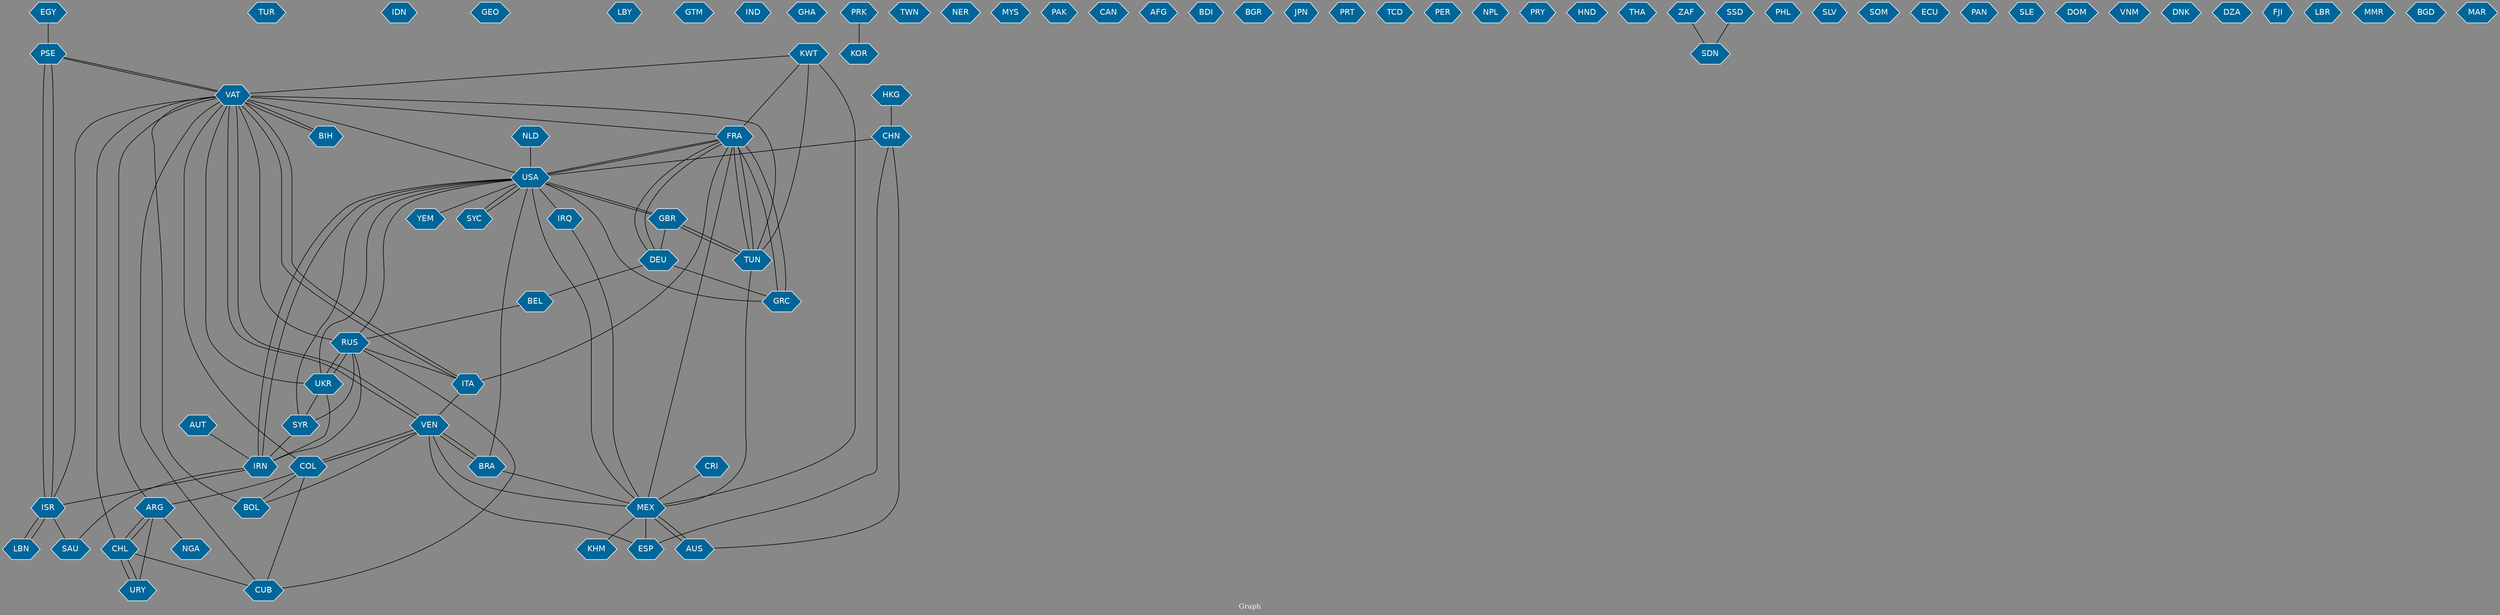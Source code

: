 // Countries together in item graph
graph {
	graph [bgcolor="#888888" fontcolor=white fontsize=12 label="Graph" outputorder=edgesfirst overlap=prism]
	node [color=white fillcolor="#006699" fontcolor=white fontname=Helvetica shape=hexagon style=filled]
	edge [arrowhead=open color=black fontcolor=white fontname=Courier fontsize=12]
		EGY [label=EGY]
		TUR [label=TUR]
		NLD [label=NLD]
		USA [label=USA]
		FRA [label=FRA]
		ITA [label=ITA]
		CHL [label=CHL]
		ESP [label=ESP]
		VEN [label=VEN]
		VAT [label=VAT]
		TUN [label=TUN]
		IRQ [label=IRQ]
		PSE [label=PSE]
		CUB [label=CUB]
		UKR [label=UKR]
		RUS [label=RUS]
		COL [label=COL]
		YEM [label=YEM]
		IDN [label=IDN]
		GEO [label=GEO]
		ARG [label=ARG]
		LBY [label=LBY]
		IRN [label=IRN]
		GTM [label=GTM]
		IND [label=IND]
		URY [label=URY]
		MEX [label=MEX]
		ISR [label=ISR]
		GHA [label=GHA]
		KOR [label=KOR]
		KWT [label=KWT]
		TWN [label=TWN]
		PRK [label=PRK]
		BRA [label=BRA]
		GRC [label=GRC]
		NER [label=NER]
		MYS [label=MYS]
		BIH [label=BIH]
		SYC [label=SYC]
		PAK [label=PAK]
		GBR [label=GBR]
		CRI [label=CRI]
		AUS [label=AUS]
		CHN [label=CHN]
		NGA [label=NGA]
		CAN [label=CAN]
		DEU [label=DEU]
		LBN [label=LBN]
		AFG [label=AFG]
		AUT [label=AUT]
		BDI [label=BDI]
		BGR [label=BGR]
		HKG [label=HKG]
		JPN [label=JPN]
		PRT [label=PRT]
		BEL [label=BEL]
		TCD [label=TCD]
		BOL [label=BOL]
		PER [label=PER]
		SYR [label=SYR]
		NPL [label=NPL]
		PRY [label=PRY]
		HND [label=HND]
		THA [label=THA]
		KHM [label=KHM]
		SDN [label=SDN]
		PHL [label=PHL]
		ZAF [label=ZAF]
		SLV [label=SLV]
		SOM [label=SOM]
		SAU [label=SAU]
		ECU [label=ECU]
		PAN [label=PAN]
		SLE [label=SLE]
		DOM [label=DOM]
		VNM [label=VNM]
		DNK [label=DNK]
		DZA [label=DZA]
		FJI [label=FJI]
		LBR [label=LBR]
		MMR [label=MMR]
		BGD [label=BGD]
		MAR [label=MAR]
		SSD [label=SSD]
			VEN -- VAT [weight=2]
			ITA -- VEN [weight=1]
			GRC -- FRA [weight=1]
			USA -- VAT [weight=1]
			GBR -- TUN [weight=3]
			KWT -- TUN [weight=2]
			COL -- ARG [weight=1]
			VAT -- CHL [weight=1]
			UKR -- IRN [weight=1]
			ARG -- VAT [weight=1]
			TUN -- FRA [weight=2]
			PSE -- VAT [weight=1]
			SYC -- USA [weight=1]
			IRN -- ISR [weight=1]
			CHL -- URY [weight=1]
			RUS -- IRN [weight=1]
			USA -- YEM [weight=2]
			AUT -- IRN [weight=1]
			ARG -- URY [weight=2]
			CHN -- ESP [weight=1]
			SYR -- IRN [weight=1]
			ISR -- LBN [weight=1]
			VAT -- BIH [weight=1]
			CUB -- RUS [weight=1]
			ITA -- FRA [weight=1]
			KWT -- FRA [weight=2]
			BRA -- MEX [weight=1]
			CHN -- USA [weight=1]
			EGY -- PSE [weight=1]
			VAT -- PSE [weight=1]
			CHL -- ARG [weight=1]
			RUS -- SYR [weight=1]
			CHN -- AUS [weight=1]
			ISR -- VAT [weight=1]
			COL -- VEN [weight=1]
			USA -- SYR [weight=1]
			GBR -- DEU [weight=1]
			USA -- IRQ [weight=2]
			VEN -- MEX [weight=1]
			USA -- IRN [weight=2]
			DEU -- BEL [weight=1]
			PSE -- ISR [weight=4]
			HKG -- CHN [weight=1]
			DEU -- GRC [weight=4]
			UKR -- USA [weight=1]
			FRA -- GRC [weight=4]
			VAT -- FRA [weight=1]
			FRA -- DEU [weight=1]
			KWT -- MEX [weight=1]
			TUN -- GBR [weight=1]
			FRA -- USA [weight=3]
			DEU -- FRA [weight=1]
			ISR -- PSE [weight=2]
			VAT -- BOL [weight=2]
			ISR -- SAU [weight=1]
			BOL -- VEN [weight=1]
			ESP -- VEN [weight=1]
			BRA -- VEN [weight=1]
			IRQ -- MEX [weight=1]
			URY -- CHL [weight=1]
			ARG -- CHL [weight=1]
			VAT -- VEN [weight=2]
			CRI -- MEX [weight=1]
			ARG -- NGA [weight=1]
			VAT -- ITA [weight=2]
			USA -- MEX [weight=2]
			USA -- GRC [weight=3]
			PRK -- KOR [weight=1]
			NLD -- USA [weight=1]
			AUS -- MEX [weight=1]
			USA -- FRA [weight=2]
			IRN -- USA [weight=1]
			IRN -- SAU [weight=1]
			VEN -- BRA [weight=1]
			MEX -- ESP [weight=1]
			VAT -- CUB [weight=1]
			COL -- BOL [weight=1]
			MEX -- AUS [weight=1]
			USA -- BRA [weight=2]
			UKR -- SYR [weight=1]
			GBR -- USA [weight=1]
			CHL -- CUB [weight=1]
			UKR -- RUS [weight=4]
			VAT -- COL [weight=1]
			VEN -- COL [weight=1]
			LBN -- ISR [weight=1]
			CUB -- COL [weight=1]
			BIH -- VAT [weight=2]
			KWT -- VAT [weight=1]
			RUS -- VAT [weight=1]
			ITA -- VAT [weight=2]
			RUS -- USA [weight=1]
			MEX -- KHM [weight=1]
			BEL -- RUS [weight=1]
			TUN -- MEX [weight=1]
			UKR -- VAT [weight=1]
			ZAF -- SDN [weight=1]
			RUS -- UKR [weight=2]
			USA -- SYC [weight=1]
			VAT -- TUN [weight=1]
			SSD -- SDN [weight=1]
			USA -- GBR [weight=1]
			FRA -- TUN [weight=1]
			MEX -- FRA [weight=1]
			RUS -- ITA [weight=1]
}